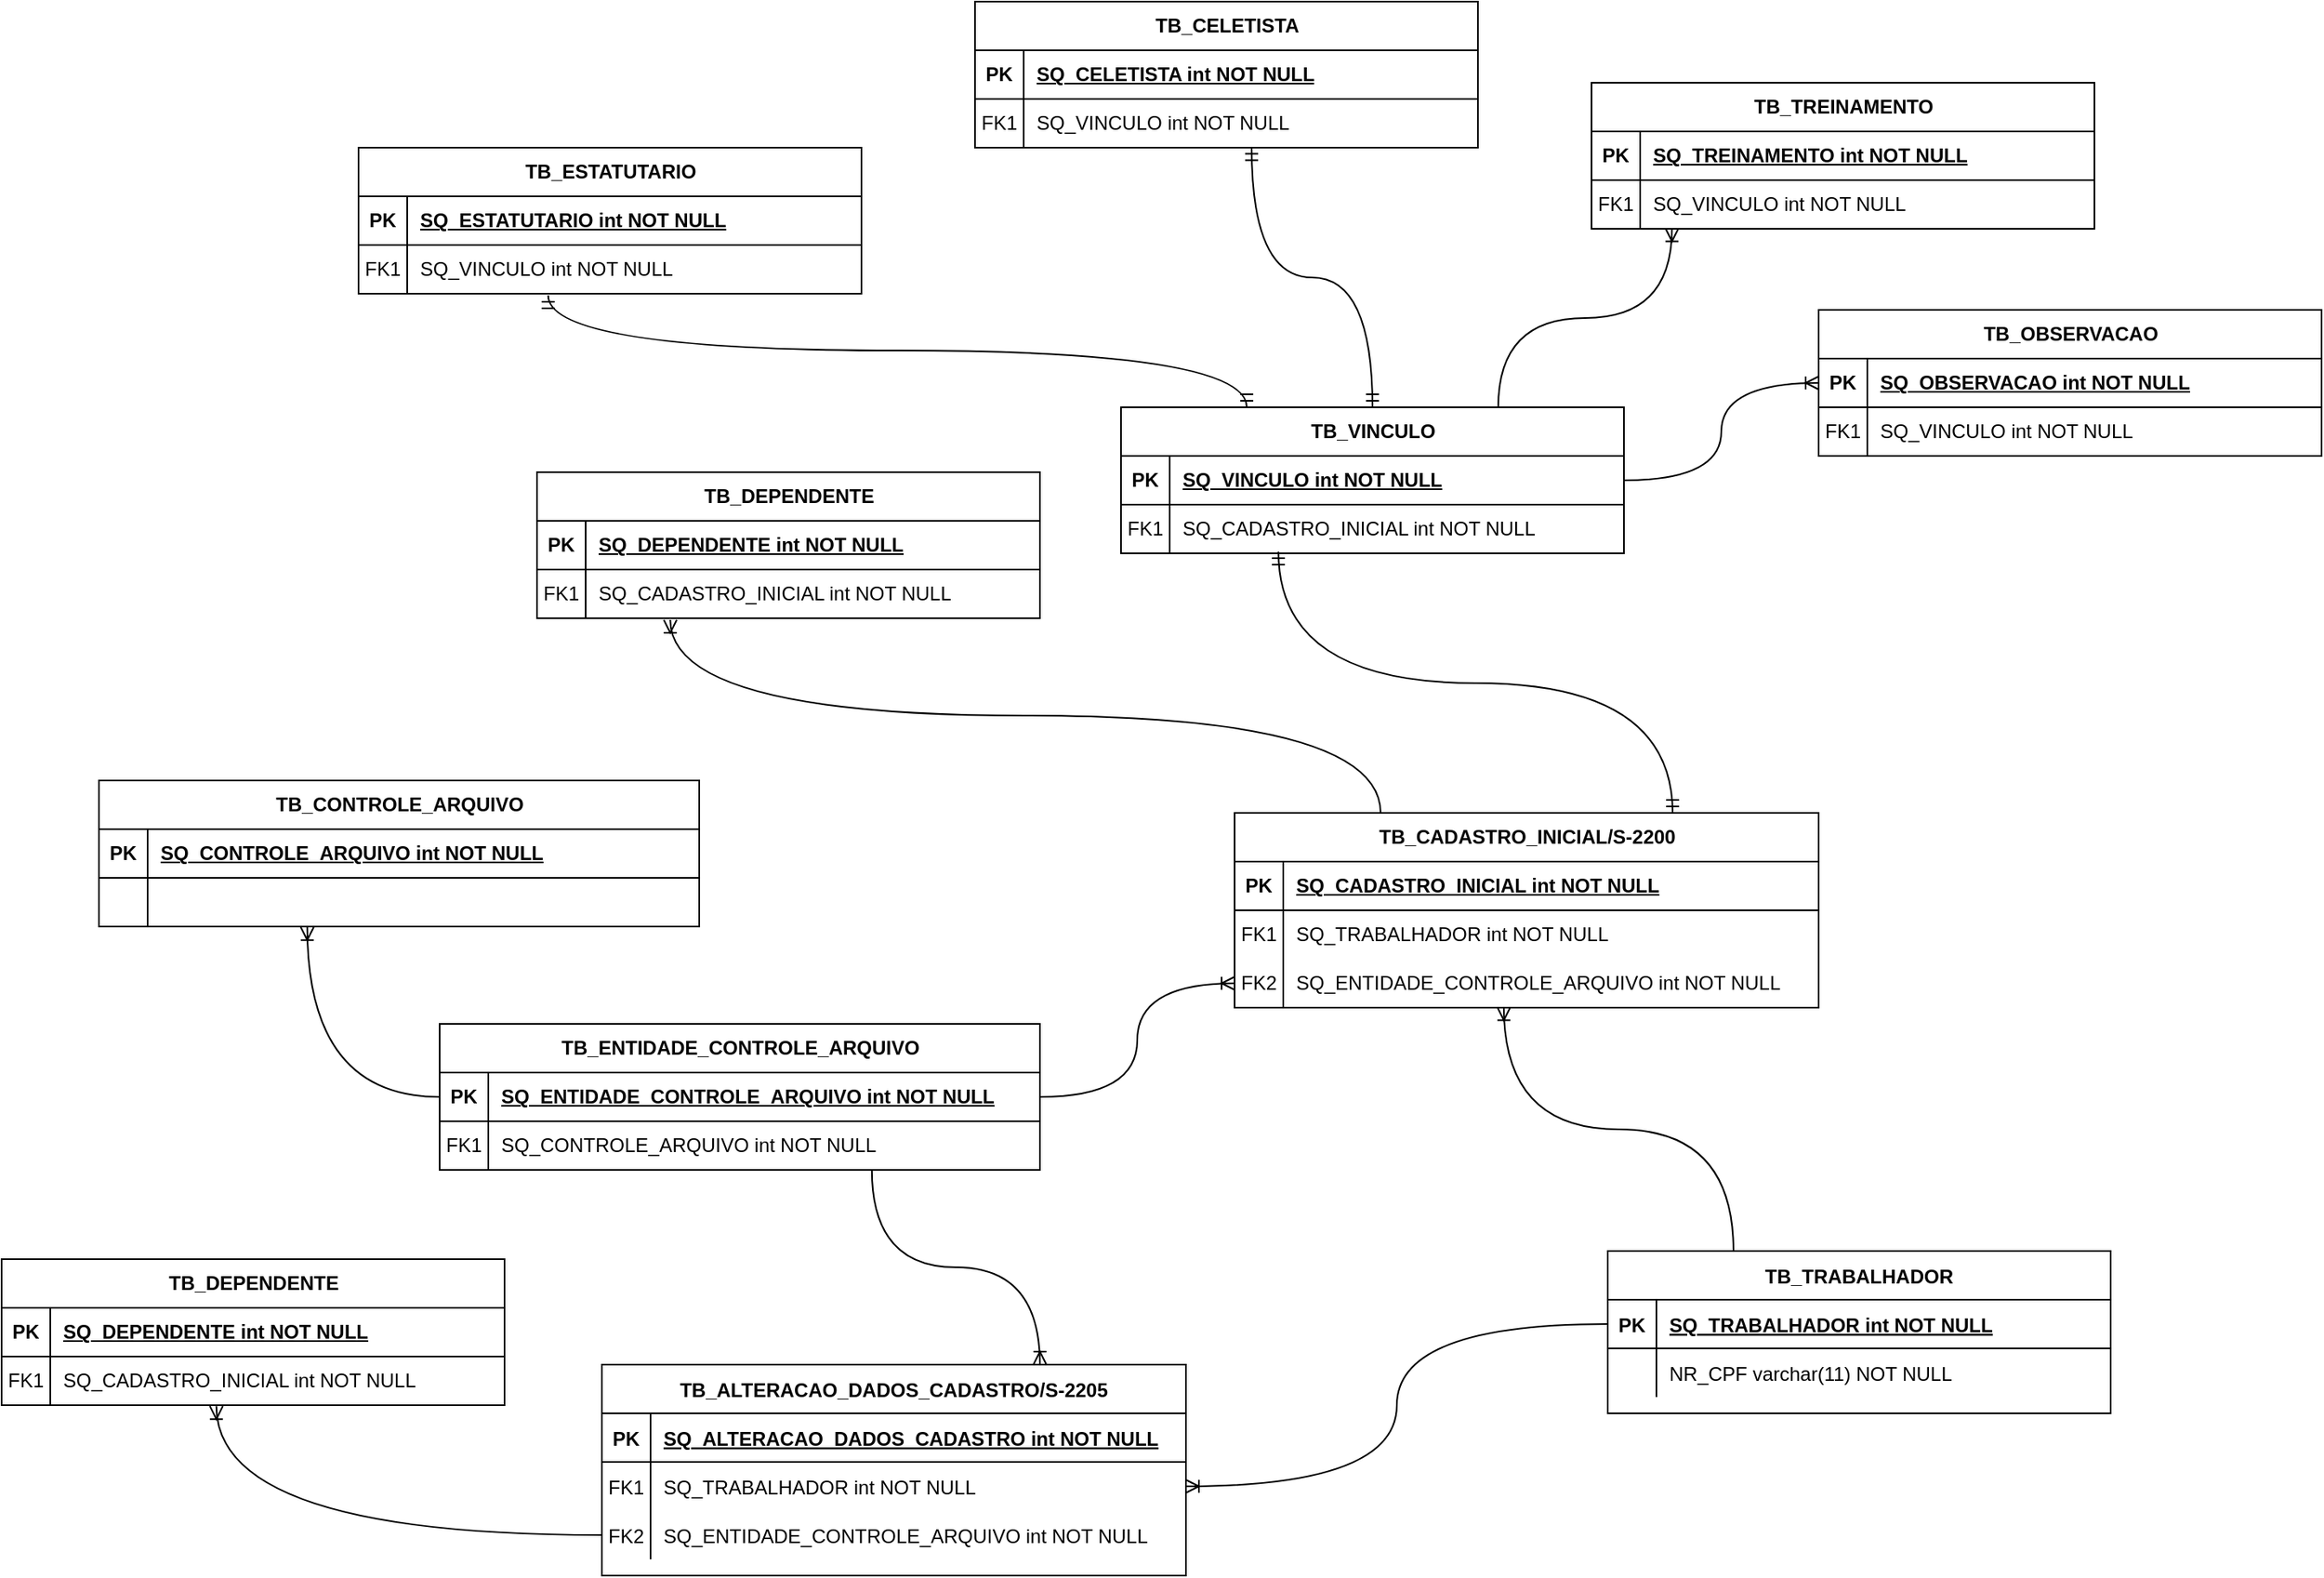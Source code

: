 <mxfile version="21.7.2" type="github">
  <diagram id="R2lEEEUBdFMjLlhIrx00" name="Page-1">
    <mxGraphModel dx="2899" dy="2183" grid="1" gridSize="10" guides="1" tooltips="1" connect="1" arrows="1" fold="1" page="1" pageScale="1" pageWidth="850" pageHeight="1100" math="0" shadow="0" extFonts="Permanent Marker^https://fonts.googleapis.com/css?family=Permanent+Marker">
      <root>
        <mxCell id="0" />
        <mxCell id="1" parent="0" />
        <mxCell id="C-vyLk0tnHw3VtMMgP7b-23" value="TB_TRABALHADOR" style="shape=table;startSize=30;container=1;collapsible=1;childLayout=tableLayout;fixedRows=1;rowLines=0;fontStyle=1;align=center;resizeLast=1;" parent="1" vertex="1">
          <mxGeometry x="380" y="370" width="310" height="100" as="geometry" />
        </mxCell>
        <mxCell id="C-vyLk0tnHw3VtMMgP7b-24" value="" style="shape=partialRectangle;collapsible=0;dropTarget=0;pointerEvents=0;fillColor=none;points=[[0,0.5],[1,0.5]];portConstraint=eastwest;top=0;left=0;right=0;bottom=1;" parent="C-vyLk0tnHw3VtMMgP7b-23" vertex="1">
          <mxGeometry y="30" width="310" height="30" as="geometry" />
        </mxCell>
        <mxCell id="C-vyLk0tnHw3VtMMgP7b-25" value="PK" style="shape=partialRectangle;overflow=hidden;connectable=0;fillColor=none;top=0;left=0;bottom=0;right=0;fontStyle=1;" parent="C-vyLk0tnHw3VtMMgP7b-24" vertex="1">
          <mxGeometry width="30" height="30" as="geometry">
            <mxRectangle width="30" height="30" as="alternateBounds" />
          </mxGeometry>
        </mxCell>
        <mxCell id="C-vyLk0tnHw3VtMMgP7b-26" value="SQ_TRABALHADOR int NOT NULL " style="shape=partialRectangle;overflow=hidden;connectable=0;fillColor=none;top=0;left=0;bottom=0;right=0;align=left;spacingLeft=6;fontStyle=5;" parent="C-vyLk0tnHw3VtMMgP7b-24" vertex="1">
          <mxGeometry x="30" width="280" height="30" as="geometry">
            <mxRectangle width="280" height="30" as="alternateBounds" />
          </mxGeometry>
        </mxCell>
        <mxCell id="C-vyLk0tnHw3VtMMgP7b-27" value="" style="shape=partialRectangle;collapsible=0;dropTarget=0;pointerEvents=0;fillColor=none;points=[[0,0.5],[1,0.5]];portConstraint=eastwest;top=0;left=0;right=0;bottom=0;" parent="C-vyLk0tnHw3VtMMgP7b-23" vertex="1">
          <mxGeometry y="60" width="310" height="30" as="geometry" />
        </mxCell>
        <mxCell id="C-vyLk0tnHw3VtMMgP7b-28" value="" style="shape=partialRectangle;overflow=hidden;connectable=0;fillColor=none;top=0;left=0;bottom=0;right=0;" parent="C-vyLk0tnHw3VtMMgP7b-27" vertex="1">
          <mxGeometry width="30" height="30" as="geometry">
            <mxRectangle width="30" height="30" as="alternateBounds" />
          </mxGeometry>
        </mxCell>
        <mxCell id="C-vyLk0tnHw3VtMMgP7b-29" value="NR_CPF varchar(11) NOT NULL" style="shape=partialRectangle;overflow=hidden;connectable=0;fillColor=none;top=0;left=0;bottom=0;right=0;align=left;spacingLeft=6;" parent="C-vyLk0tnHw3VtMMgP7b-27" vertex="1">
          <mxGeometry x="30" width="280" height="30" as="geometry">
            <mxRectangle width="280" height="30" as="alternateBounds" />
          </mxGeometry>
        </mxCell>
        <mxCell id="xqVZ3ymhzEWxFDTuo10W-4" value="TB_CADASTRO_INICIAL/S-2200" style="shape=table;startSize=30;container=1;collapsible=1;childLayout=tableLayout;fixedRows=1;rowLines=0;fontStyle=1;align=center;resizeLast=1;html=1;" vertex="1" parent="1">
          <mxGeometry x="150" y="100" width="360" height="120" as="geometry" />
        </mxCell>
        <mxCell id="xqVZ3ymhzEWxFDTuo10W-5" value="" style="shape=tableRow;horizontal=0;startSize=0;swimlaneHead=0;swimlaneBody=0;fillColor=none;collapsible=0;dropTarget=0;points=[[0,0.5],[1,0.5]];portConstraint=eastwest;top=0;left=0;right=0;bottom=1;" vertex="1" parent="xqVZ3ymhzEWxFDTuo10W-4">
          <mxGeometry y="30" width="360" height="30" as="geometry" />
        </mxCell>
        <mxCell id="xqVZ3ymhzEWxFDTuo10W-6" value="PK" style="shape=partialRectangle;connectable=0;fillColor=none;top=0;left=0;bottom=0;right=0;fontStyle=1;overflow=hidden;whiteSpace=wrap;html=1;" vertex="1" parent="xqVZ3ymhzEWxFDTuo10W-5">
          <mxGeometry width="30" height="30" as="geometry">
            <mxRectangle width="30" height="30" as="alternateBounds" />
          </mxGeometry>
        </mxCell>
        <mxCell id="xqVZ3ymhzEWxFDTuo10W-7" value="SQ_CADASTRO_INICIAL int NOT NULL" style="shape=partialRectangle;connectable=0;fillColor=none;top=0;left=0;bottom=0;right=0;align=left;spacingLeft=6;fontStyle=5;overflow=hidden;whiteSpace=wrap;html=1;" vertex="1" parent="xqVZ3ymhzEWxFDTuo10W-5">
          <mxGeometry x="30" width="330" height="30" as="geometry">
            <mxRectangle width="330" height="30" as="alternateBounds" />
          </mxGeometry>
        </mxCell>
        <mxCell id="xqVZ3ymhzEWxFDTuo10W-14" value="" style="shape=tableRow;horizontal=0;startSize=0;swimlaneHead=0;swimlaneBody=0;fillColor=none;collapsible=0;dropTarget=0;points=[[0,0.5],[1,0.5]];portConstraint=eastwest;top=0;left=0;right=0;bottom=0;" vertex="1" parent="xqVZ3ymhzEWxFDTuo10W-4">
          <mxGeometry y="60" width="360" height="30" as="geometry" />
        </mxCell>
        <mxCell id="xqVZ3ymhzEWxFDTuo10W-15" value="FK1" style="shape=partialRectangle;connectable=0;fillColor=none;top=0;left=0;bottom=0;right=0;editable=1;overflow=hidden;whiteSpace=wrap;html=1;" vertex="1" parent="xqVZ3ymhzEWxFDTuo10W-14">
          <mxGeometry width="30" height="30" as="geometry">
            <mxRectangle width="30" height="30" as="alternateBounds" />
          </mxGeometry>
        </mxCell>
        <mxCell id="xqVZ3ymhzEWxFDTuo10W-16" value="SQ_TRABALHADOR int NOT NULL" style="shape=partialRectangle;connectable=0;fillColor=none;top=0;left=0;bottom=0;right=0;align=left;spacingLeft=6;overflow=hidden;whiteSpace=wrap;html=1;" vertex="1" parent="xqVZ3ymhzEWxFDTuo10W-14">
          <mxGeometry x="30" width="330" height="30" as="geometry">
            <mxRectangle width="330" height="30" as="alternateBounds" />
          </mxGeometry>
        </mxCell>
        <mxCell id="xqVZ3ymhzEWxFDTuo10W-83" value="" style="shape=tableRow;horizontal=0;startSize=0;swimlaneHead=0;swimlaneBody=0;fillColor=none;collapsible=0;dropTarget=0;points=[[0,0.5],[1,0.5]];portConstraint=eastwest;top=0;left=0;right=0;bottom=0;" vertex="1" parent="xqVZ3ymhzEWxFDTuo10W-4">
          <mxGeometry y="90" width="360" height="30" as="geometry" />
        </mxCell>
        <mxCell id="xqVZ3ymhzEWxFDTuo10W-84" value="FK2" style="shape=partialRectangle;connectable=0;fillColor=none;top=0;left=0;bottom=0;right=0;editable=1;overflow=hidden;whiteSpace=wrap;html=1;" vertex="1" parent="xqVZ3ymhzEWxFDTuo10W-83">
          <mxGeometry width="30" height="30" as="geometry">
            <mxRectangle width="30" height="30" as="alternateBounds" />
          </mxGeometry>
        </mxCell>
        <mxCell id="xqVZ3ymhzEWxFDTuo10W-85" value="SQ_ENTIDADE_CONTROLE_ARQUIVO int NOT NULL" style="shape=partialRectangle;connectable=0;fillColor=none;top=0;left=0;bottom=0;right=0;align=left;spacingLeft=6;overflow=hidden;whiteSpace=wrap;html=1;" vertex="1" parent="xqVZ3ymhzEWxFDTuo10W-83">
          <mxGeometry x="30" width="330" height="30" as="geometry">
            <mxRectangle width="330" height="30" as="alternateBounds" />
          </mxGeometry>
        </mxCell>
        <mxCell id="xqVZ3ymhzEWxFDTuo10W-17" value="" style="edgeStyle=orthogonalEdgeStyle;fontSize=12;html=1;endArrow=ERoneToMany;rounded=0;curved=1;exitX=0.25;exitY=0;exitDx=0;exitDy=0;entryX=0.461;entryY=0.992;entryDx=0;entryDy=0;entryPerimeter=0;" edge="1" parent="1" source="C-vyLk0tnHw3VtMMgP7b-23" target="xqVZ3ymhzEWxFDTuo10W-83">
          <mxGeometry width="100" height="100" relative="1" as="geometry">
            <mxPoint x="370" y="440" as="sourcePoint" />
            <mxPoint x="321" y="230" as="targetPoint" />
          </mxGeometry>
        </mxCell>
        <mxCell id="xqVZ3ymhzEWxFDTuo10W-18" value="TB_DEPENDENTE" style="shape=table;startSize=30;container=1;collapsible=1;childLayout=tableLayout;fixedRows=1;rowLines=0;fontStyle=1;align=center;resizeLast=1;html=1;" vertex="1" parent="1">
          <mxGeometry x="-280" y="-110" width="310" height="90" as="geometry" />
        </mxCell>
        <mxCell id="xqVZ3ymhzEWxFDTuo10W-19" value="" style="shape=tableRow;horizontal=0;startSize=0;swimlaneHead=0;swimlaneBody=0;fillColor=none;collapsible=0;dropTarget=0;points=[[0,0.5],[1,0.5]];portConstraint=eastwest;top=0;left=0;right=0;bottom=1;" vertex="1" parent="xqVZ3ymhzEWxFDTuo10W-18">
          <mxGeometry y="30" width="310" height="30" as="geometry" />
        </mxCell>
        <mxCell id="xqVZ3ymhzEWxFDTuo10W-20" value="PK" style="shape=partialRectangle;connectable=0;fillColor=none;top=0;left=0;bottom=0;right=0;fontStyle=1;overflow=hidden;whiteSpace=wrap;html=1;" vertex="1" parent="xqVZ3ymhzEWxFDTuo10W-19">
          <mxGeometry width="30" height="30" as="geometry">
            <mxRectangle width="30" height="30" as="alternateBounds" />
          </mxGeometry>
        </mxCell>
        <mxCell id="xqVZ3ymhzEWxFDTuo10W-21" value="SQ_DEPENDENTE int NOT NULL" style="shape=partialRectangle;connectable=0;fillColor=none;top=0;left=0;bottom=0;right=0;align=left;spacingLeft=6;fontStyle=5;overflow=hidden;whiteSpace=wrap;html=1;" vertex="1" parent="xqVZ3ymhzEWxFDTuo10W-19">
          <mxGeometry x="30" width="280" height="30" as="geometry">
            <mxRectangle width="280" height="30" as="alternateBounds" />
          </mxGeometry>
        </mxCell>
        <mxCell id="xqVZ3ymhzEWxFDTuo10W-22" value="" style="shape=tableRow;horizontal=0;startSize=0;swimlaneHead=0;swimlaneBody=0;fillColor=none;collapsible=0;dropTarget=0;points=[[0,0.5],[1,0.5]];portConstraint=eastwest;top=0;left=0;right=0;bottom=0;" vertex="1" parent="xqVZ3ymhzEWxFDTuo10W-18">
          <mxGeometry y="60" width="310" height="30" as="geometry" />
        </mxCell>
        <mxCell id="xqVZ3ymhzEWxFDTuo10W-23" value="FK1" style="shape=partialRectangle;connectable=0;fillColor=none;top=0;left=0;bottom=0;right=0;editable=1;overflow=hidden;whiteSpace=wrap;html=1;" vertex="1" parent="xqVZ3ymhzEWxFDTuo10W-22">
          <mxGeometry width="30" height="30" as="geometry">
            <mxRectangle width="30" height="30" as="alternateBounds" />
          </mxGeometry>
        </mxCell>
        <mxCell id="xqVZ3ymhzEWxFDTuo10W-24" value="SQ_CADASTRO_INICIAL int NOT NULL" style="shape=partialRectangle;connectable=0;fillColor=none;top=0;left=0;bottom=0;right=0;align=left;spacingLeft=6;overflow=hidden;whiteSpace=wrap;html=1;" vertex="1" parent="xqVZ3ymhzEWxFDTuo10W-22">
          <mxGeometry x="30" width="280" height="30" as="geometry">
            <mxRectangle width="280" height="30" as="alternateBounds" />
          </mxGeometry>
        </mxCell>
        <mxCell id="xqVZ3ymhzEWxFDTuo10W-25" value="" style="edgeStyle=orthogonalEdgeStyle;fontSize=12;html=1;endArrow=ERoneToMany;rounded=0;curved=1;entryX=0.265;entryY=1.033;entryDx=0;entryDy=0;entryPerimeter=0;exitX=0.25;exitY=0;exitDx=0;exitDy=0;" edge="1" parent="1" source="xqVZ3ymhzEWxFDTuo10W-4" target="xqVZ3ymhzEWxFDTuo10W-22">
          <mxGeometry width="100" height="100" relative="1" as="geometry">
            <mxPoint x="370" y="100" as="sourcePoint" />
            <mxPoint x="470" as="targetPoint" />
          </mxGeometry>
        </mxCell>
        <mxCell id="xqVZ3ymhzEWxFDTuo10W-26" value="TB_VINCULO" style="shape=table;startSize=30;container=1;collapsible=1;childLayout=tableLayout;fixedRows=1;rowLines=0;fontStyle=1;align=center;resizeLast=1;html=1;" vertex="1" parent="1">
          <mxGeometry x="80" y="-150" width="310" height="90" as="geometry" />
        </mxCell>
        <mxCell id="xqVZ3ymhzEWxFDTuo10W-27" value="" style="shape=tableRow;horizontal=0;startSize=0;swimlaneHead=0;swimlaneBody=0;fillColor=none;collapsible=0;dropTarget=0;points=[[0,0.5],[1,0.5]];portConstraint=eastwest;top=0;left=0;right=0;bottom=1;" vertex="1" parent="xqVZ3ymhzEWxFDTuo10W-26">
          <mxGeometry y="30" width="310" height="30" as="geometry" />
        </mxCell>
        <mxCell id="xqVZ3ymhzEWxFDTuo10W-28" value="PK" style="shape=partialRectangle;connectable=0;fillColor=none;top=0;left=0;bottom=0;right=0;fontStyle=1;overflow=hidden;whiteSpace=wrap;html=1;" vertex="1" parent="xqVZ3ymhzEWxFDTuo10W-27">
          <mxGeometry width="30" height="30" as="geometry">
            <mxRectangle width="30" height="30" as="alternateBounds" />
          </mxGeometry>
        </mxCell>
        <mxCell id="xqVZ3ymhzEWxFDTuo10W-29" value="SQ_VINCULO int NOT NULL" style="shape=partialRectangle;connectable=0;fillColor=none;top=0;left=0;bottom=0;right=0;align=left;spacingLeft=6;fontStyle=5;overflow=hidden;whiteSpace=wrap;html=1;" vertex="1" parent="xqVZ3ymhzEWxFDTuo10W-27">
          <mxGeometry x="30" width="280" height="30" as="geometry">
            <mxRectangle width="280" height="30" as="alternateBounds" />
          </mxGeometry>
        </mxCell>
        <mxCell id="xqVZ3ymhzEWxFDTuo10W-30" value="" style="shape=tableRow;horizontal=0;startSize=0;swimlaneHead=0;swimlaneBody=0;fillColor=none;collapsible=0;dropTarget=0;points=[[0,0.5],[1,0.5]];portConstraint=eastwest;top=0;left=0;right=0;bottom=0;" vertex="1" parent="xqVZ3ymhzEWxFDTuo10W-26">
          <mxGeometry y="60" width="310" height="30" as="geometry" />
        </mxCell>
        <mxCell id="xqVZ3ymhzEWxFDTuo10W-31" value="FK1" style="shape=partialRectangle;connectable=0;fillColor=none;top=0;left=0;bottom=0;right=0;editable=1;overflow=hidden;whiteSpace=wrap;html=1;" vertex="1" parent="xqVZ3ymhzEWxFDTuo10W-30">
          <mxGeometry width="30" height="30" as="geometry">
            <mxRectangle width="30" height="30" as="alternateBounds" />
          </mxGeometry>
        </mxCell>
        <mxCell id="xqVZ3ymhzEWxFDTuo10W-32" value="SQ_CADASTRO_INICIAL int NOT NULL" style="shape=partialRectangle;connectable=0;fillColor=none;top=0;left=0;bottom=0;right=0;align=left;spacingLeft=6;overflow=hidden;whiteSpace=wrap;html=1;" vertex="1" parent="xqVZ3ymhzEWxFDTuo10W-30">
          <mxGeometry x="30" width="280" height="30" as="geometry">
            <mxRectangle width="280" height="30" as="alternateBounds" />
          </mxGeometry>
        </mxCell>
        <mxCell id="xqVZ3ymhzEWxFDTuo10W-33" value="" style="edgeStyle=orthogonalEdgeStyle;fontSize=12;html=1;endArrow=ERmandOne;startArrow=ERmandOne;rounded=0;curved=1;entryX=0.313;entryY=0.967;entryDx=0;entryDy=0;entryPerimeter=0;exitX=0.75;exitY=0;exitDx=0;exitDy=0;" edge="1" parent="1" source="xqVZ3ymhzEWxFDTuo10W-4" target="xqVZ3ymhzEWxFDTuo10W-30">
          <mxGeometry width="100" height="100" relative="1" as="geometry">
            <mxPoint x="400" y="170" as="sourcePoint" />
            <mxPoint x="550" y="110" as="targetPoint" />
          </mxGeometry>
        </mxCell>
        <mxCell id="xqVZ3ymhzEWxFDTuo10W-34" value="TB_ESTATUTARIO" style="shape=table;startSize=30;container=1;collapsible=1;childLayout=tableLayout;fixedRows=1;rowLines=0;fontStyle=1;align=center;resizeLast=1;html=1;" vertex="1" parent="1">
          <mxGeometry x="-390" y="-310" width="310" height="90" as="geometry" />
        </mxCell>
        <mxCell id="xqVZ3ymhzEWxFDTuo10W-35" value="" style="shape=tableRow;horizontal=0;startSize=0;swimlaneHead=0;swimlaneBody=0;fillColor=none;collapsible=0;dropTarget=0;points=[[0,0.5],[1,0.5]];portConstraint=eastwest;top=0;left=0;right=0;bottom=1;" vertex="1" parent="xqVZ3ymhzEWxFDTuo10W-34">
          <mxGeometry y="30" width="310" height="30" as="geometry" />
        </mxCell>
        <mxCell id="xqVZ3ymhzEWxFDTuo10W-36" value="PK" style="shape=partialRectangle;connectable=0;fillColor=none;top=0;left=0;bottom=0;right=0;fontStyle=1;overflow=hidden;whiteSpace=wrap;html=1;" vertex="1" parent="xqVZ3ymhzEWxFDTuo10W-35">
          <mxGeometry width="30" height="30" as="geometry">
            <mxRectangle width="30" height="30" as="alternateBounds" />
          </mxGeometry>
        </mxCell>
        <mxCell id="xqVZ3ymhzEWxFDTuo10W-37" value="SQ_ESTATUTARIO int NOT NULL" style="shape=partialRectangle;connectable=0;fillColor=none;top=0;left=0;bottom=0;right=0;align=left;spacingLeft=6;fontStyle=5;overflow=hidden;whiteSpace=wrap;html=1;" vertex="1" parent="xqVZ3ymhzEWxFDTuo10W-35">
          <mxGeometry x="30" width="280" height="30" as="geometry">
            <mxRectangle width="280" height="30" as="alternateBounds" />
          </mxGeometry>
        </mxCell>
        <mxCell id="xqVZ3ymhzEWxFDTuo10W-38" value="" style="shape=tableRow;horizontal=0;startSize=0;swimlaneHead=0;swimlaneBody=0;fillColor=none;collapsible=0;dropTarget=0;points=[[0,0.5],[1,0.5]];portConstraint=eastwest;top=0;left=0;right=0;bottom=0;" vertex="1" parent="xqVZ3ymhzEWxFDTuo10W-34">
          <mxGeometry y="60" width="310" height="30" as="geometry" />
        </mxCell>
        <mxCell id="xqVZ3ymhzEWxFDTuo10W-39" value="FK1" style="shape=partialRectangle;connectable=0;fillColor=none;top=0;left=0;bottom=0;right=0;editable=1;overflow=hidden;whiteSpace=wrap;html=1;" vertex="1" parent="xqVZ3ymhzEWxFDTuo10W-38">
          <mxGeometry width="30" height="30" as="geometry">
            <mxRectangle width="30" height="30" as="alternateBounds" />
          </mxGeometry>
        </mxCell>
        <mxCell id="xqVZ3ymhzEWxFDTuo10W-40" value="SQ_VINCULO int NOT NULL" style="shape=partialRectangle;connectable=0;fillColor=none;top=0;left=0;bottom=0;right=0;align=left;spacingLeft=6;overflow=hidden;whiteSpace=wrap;html=1;" vertex="1" parent="xqVZ3ymhzEWxFDTuo10W-38">
          <mxGeometry x="30" width="280" height="30" as="geometry">
            <mxRectangle width="280" height="30" as="alternateBounds" />
          </mxGeometry>
        </mxCell>
        <mxCell id="xqVZ3ymhzEWxFDTuo10W-41" value="" style="edgeStyle=orthogonalEdgeStyle;fontSize=12;html=1;endArrow=ERmandOne;startArrow=ERmandOne;rounded=0;curved=1;exitX=0.25;exitY=0;exitDx=0;exitDy=0;entryX=0.377;entryY=1.033;entryDx=0;entryDy=0;entryPerimeter=0;" edge="1" parent="1" source="xqVZ3ymhzEWxFDTuo10W-26" target="xqVZ3ymhzEWxFDTuo10W-38">
          <mxGeometry width="100" height="100" relative="1" as="geometry">
            <mxPoint x="190" y="-180" as="sourcePoint" />
            <mxPoint x="-110" y="-270" as="targetPoint" />
          </mxGeometry>
        </mxCell>
        <mxCell id="xqVZ3ymhzEWxFDTuo10W-42" value="TB_CELETISTA" style="shape=table;startSize=30;container=1;collapsible=1;childLayout=tableLayout;fixedRows=1;rowLines=0;fontStyle=1;align=center;resizeLast=1;html=1;" vertex="1" parent="1">
          <mxGeometry x="-10" y="-400" width="310" height="90" as="geometry" />
        </mxCell>
        <mxCell id="xqVZ3ymhzEWxFDTuo10W-43" value="" style="shape=tableRow;horizontal=0;startSize=0;swimlaneHead=0;swimlaneBody=0;fillColor=none;collapsible=0;dropTarget=0;points=[[0,0.5],[1,0.5]];portConstraint=eastwest;top=0;left=0;right=0;bottom=1;" vertex="1" parent="xqVZ3ymhzEWxFDTuo10W-42">
          <mxGeometry y="30" width="310" height="30" as="geometry" />
        </mxCell>
        <mxCell id="xqVZ3ymhzEWxFDTuo10W-44" value="PK" style="shape=partialRectangle;connectable=0;fillColor=none;top=0;left=0;bottom=0;right=0;fontStyle=1;overflow=hidden;whiteSpace=wrap;html=1;" vertex="1" parent="xqVZ3ymhzEWxFDTuo10W-43">
          <mxGeometry width="30" height="30" as="geometry">
            <mxRectangle width="30" height="30" as="alternateBounds" />
          </mxGeometry>
        </mxCell>
        <mxCell id="xqVZ3ymhzEWxFDTuo10W-45" value="SQ_CELETISTA int NOT NULL" style="shape=partialRectangle;connectable=0;fillColor=none;top=0;left=0;bottom=0;right=0;align=left;spacingLeft=6;fontStyle=5;overflow=hidden;whiteSpace=wrap;html=1;" vertex="1" parent="xqVZ3ymhzEWxFDTuo10W-43">
          <mxGeometry x="30" width="280" height="30" as="geometry">
            <mxRectangle width="280" height="30" as="alternateBounds" />
          </mxGeometry>
        </mxCell>
        <mxCell id="xqVZ3ymhzEWxFDTuo10W-46" value="" style="shape=tableRow;horizontal=0;startSize=0;swimlaneHead=0;swimlaneBody=0;fillColor=none;collapsible=0;dropTarget=0;points=[[0,0.5],[1,0.5]];portConstraint=eastwest;top=0;left=0;right=0;bottom=0;" vertex="1" parent="xqVZ3ymhzEWxFDTuo10W-42">
          <mxGeometry y="60" width="310" height="30" as="geometry" />
        </mxCell>
        <mxCell id="xqVZ3ymhzEWxFDTuo10W-47" value="FK1" style="shape=partialRectangle;connectable=0;fillColor=none;top=0;left=0;bottom=0;right=0;editable=1;overflow=hidden;whiteSpace=wrap;html=1;" vertex="1" parent="xqVZ3ymhzEWxFDTuo10W-46">
          <mxGeometry width="30" height="30" as="geometry">
            <mxRectangle width="30" height="30" as="alternateBounds" />
          </mxGeometry>
        </mxCell>
        <mxCell id="xqVZ3ymhzEWxFDTuo10W-48" value="SQ_VINCULO int NOT NULL" style="shape=partialRectangle;connectable=0;fillColor=none;top=0;left=0;bottom=0;right=0;align=left;spacingLeft=6;overflow=hidden;whiteSpace=wrap;html=1;" vertex="1" parent="xqVZ3ymhzEWxFDTuo10W-46">
          <mxGeometry x="30" width="280" height="30" as="geometry">
            <mxRectangle width="280" height="30" as="alternateBounds" />
          </mxGeometry>
        </mxCell>
        <mxCell id="xqVZ3ymhzEWxFDTuo10W-49" value="" style="edgeStyle=orthogonalEdgeStyle;fontSize=12;html=1;endArrow=ERmandOne;startArrow=ERmandOne;rounded=0;curved=1;entryX=0.55;entryY=0.992;entryDx=0;entryDy=0;entryPerimeter=0;exitX=0.5;exitY=0;exitDx=0;exitDy=0;" edge="1" parent="1" source="xqVZ3ymhzEWxFDTuo10W-26" target="xqVZ3ymhzEWxFDTuo10W-46">
          <mxGeometry width="100" height="100" relative="1" as="geometry">
            <mxPoint x="220" y="-170" as="sourcePoint" />
            <mxPoint x="380" y="-270" as="targetPoint" />
          </mxGeometry>
        </mxCell>
        <mxCell id="xqVZ3ymhzEWxFDTuo10W-51" value="TB_TREINAMENTO" style="shape=table;startSize=30;container=1;collapsible=1;childLayout=tableLayout;fixedRows=1;rowLines=0;fontStyle=1;align=center;resizeLast=1;html=1;" vertex="1" parent="1">
          <mxGeometry x="370" y="-350" width="310" height="90" as="geometry" />
        </mxCell>
        <mxCell id="xqVZ3ymhzEWxFDTuo10W-52" value="" style="shape=tableRow;horizontal=0;startSize=0;swimlaneHead=0;swimlaneBody=0;fillColor=none;collapsible=0;dropTarget=0;points=[[0,0.5],[1,0.5]];portConstraint=eastwest;top=0;left=0;right=0;bottom=1;" vertex="1" parent="xqVZ3ymhzEWxFDTuo10W-51">
          <mxGeometry y="30" width="310" height="30" as="geometry" />
        </mxCell>
        <mxCell id="xqVZ3ymhzEWxFDTuo10W-53" value="PK" style="shape=partialRectangle;connectable=0;fillColor=none;top=0;left=0;bottom=0;right=0;fontStyle=1;overflow=hidden;whiteSpace=wrap;html=1;" vertex="1" parent="xqVZ3ymhzEWxFDTuo10W-52">
          <mxGeometry width="30" height="30" as="geometry">
            <mxRectangle width="30" height="30" as="alternateBounds" />
          </mxGeometry>
        </mxCell>
        <mxCell id="xqVZ3ymhzEWxFDTuo10W-54" value="SQ_TREINAMENTO int NOT NULL" style="shape=partialRectangle;connectable=0;fillColor=none;top=0;left=0;bottom=0;right=0;align=left;spacingLeft=6;fontStyle=5;overflow=hidden;whiteSpace=wrap;html=1;" vertex="1" parent="xqVZ3ymhzEWxFDTuo10W-52">
          <mxGeometry x="30" width="280" height="30" as="geometry">
            <mxRectangle width="280" height="30" as="alternateBounds" />
          </mxGeometry>
        </mxCell>
        <mxCell id="xqVZ3ymhzEWxFDTuo10W-55" value="" style="shape=tableRow;horizontal=0;startSize=0;swimlaneHead=0;swimlaneBody=0;fillColor=none;collapsible=0;dropTarget=0;points=[[0,0.5],[1,0.5]];portConstraint=eastwest;top=0;left=0;right=0;bottom=0;" vertex="1" parent="xqVZ3ymhzEWxFDTuo10W-51">
          <mxGeometry y="60" width="310" height="30" as="geometry" />
        </mxCell>
        <mxCell id="xqVZ3ymhzEWxFDTuo10W-56" value="FK1" style="shape=partialRectangle;connectable=0;fillColor=none;top=0;left=0;bottom=0;right=0;editable=1;overflow=hidden;whiteSpace=wrap;html=1;" vertex="1" parent="xqVZ3ymhzEWxFDTuo10W-55">
          <mxGeometry width="30" height="30" as="geometry">
            <mxRectangle width="30" height="30" as="alternateBounds" />
          </mxGeometry>
        </mxCell>
        <mxCell id="xqVZ3ymhzEWxFDTuo10W-57" value="SQ_VINCULO int NOT NULL" style="shape=partialRectangle;connectable=0;fillColor=none;top=0;left=0;bottom=0;right=0;align=left;spacingLeft=6;overflow=hidden;whiteSpace=wrap;html=1;" vertex="1" parent="xqVZ3ymhzEWxFDTuo10W-55">
          <mxGeometry x="30" width="280" height="30" as="geometry">
            <mxRectangle width="280" height="30" as="alternateBounds" />
          </mxGeometry>
        </mxCell>
        <mxCell id="xqVZ3ymhzEWxFDTuo10W-58" value="" style="edgeStyle=orthogonalEdgeStyle;fontSize=12;html=1;endArrow=ERoneToMany;rounded=0;curved=1;exitX=0.75;exitY=0;exitDx=0;exitDy=0;entryX=0.16;entryY=0.992;entryDx=0;entryDy=0;entryPerimeter=0;" edge="1" parent="1" source="xqVZ3ymhzEWxFDTuo10W-26" target="xqVZ3ymhzEWxFDTuo10W-55">
          <mxGeometry width="100" height="100" relative="1" as="geometry">
            <mxPoint x="280" y="-170" as="sourcePoint" />
            <mxPoint x="420" y="-250" as="targetPoint" />
          </mxGeometry>
        </mxCell>
        <mxCell id="xqVZ3ymhzEWxFDTuo10W-59" value="TB_OBSERVACAO" style="shape=table;startSize=30;container=1;collapsible=1;childLayout=tableLayout;fixedRows=1;rowLines=0;fontStyle=1;align=center;resizeLast=1;html=1;" vertex="1" parent="1">
          <mxGeometry x="510" y="-210" width="310" height="90" as="geometry" />
        </mxCell>
        <mxCell id="xqVZ3ymhzEWxFDTuo10W-60" value="" style="shape=tableRow;horizontal=0;startSize=0;swimlaneHead=0;swimlaneBody=0;fillColor=none;collapsible=0;dropTarget=0;points=[[0,0.5],[1,0.5]];portConstraint=eastwest;top=0;left=0;right=0;bottom=1;" vertex="1" parent="xqVZ3ymhzEWxFDTuo10W-59">
          <mxGeometry y="30" width="310" height="30" as="geometry" />
        </mxCell>
        <mxCell id="xqVZ3ymhzEWxFDTuo10W-61" value="PK" style="shape=partialRectangle;connectable=0;fillColor=none;top=0;left=0;bottom=0;right=0;fontStyle=1;overflow=hidden;whiteSpace=wrap;html=1;" vertex="1" parent="xqVZ3ymhzEWxFDTuo10W-60">
          <mxGeometry width="30" height="30" as="geometry">
            <mxRectangle width="30" height="30" as="alternateBounds" />
          </mxGeometry>
        </mxCell>
        <mxCell id="xqVZ3ymhzEWxFDTuo10W-62" value="SQ_OBSERVACAO int NOT NULL" style="shape=partialRectangle;connectable=0;fillColor=none;top=0;left=0;bottom=0;right=0;align=left;spacingLeft=6;fontStyle=5;overflow=hidden;whiteSpace=wrap;html=1;" vertex="1" parent="xqVZ3ymhzEWxFDTuo10W-60">
          <mxGeometry x="30" width="280" height="30" as="geometry">
            <mxRectangle width="280" height="30" as="alternateBounds" />
          </mxGeometry>
        </mxCell>
        <mxCell id="xqVZ3ymhzEWxFDTuo10W-63" value="" style="shape=tableRow;horizontal=0;startSize=0;swimlaneHead=0;swimlaneBody=0;fillColor=none;collapsible=0;dropTarget=0;points=[[0,0.5],[1,0.5]];portConstraint=eastwest;top=0;left=0;right=0;bottom=0;" vertex="1" parent="xqVZ3ymhzEWxFDTuo10W-59">
          <mxGeometry y="60" width="310" height="30" as="geometry" />
        </mxCell>
        <mxCell id="xqVZ3ymhzEWxFDTuo10W-64" value="FK1" style="shape=partialRectangle;connectable=0;fillColor=none;top=0;left=0;bottom=0;right=0;editable=1;overflow=hidden;whiteSpace=wrap;html=1;" vertex="1" parent="xqVZ3ymhzEWxFDTuo10W-63">
          <mxGeometry width="30" height="30" as="geometry">
            <mxRectangle width="30" height="30" as="alternateBounds" />
          </mxGeometry>
        </mxCell>
        <mxCell id="xqVZ3ymhzEWxFDTuo10W-65" value="SQ_VINCULO int NOT NULL" style="shape=partialRectangle;connectable=0;fillColor=none;top=0;left=0;bottom=0;right=0;align=left;spacingLeft=6;overflow=hidden;whiteSpace=wrap;html=1;" vertex="1" parent="xqVZ3ymhzEWxFDTuo10W-63">
          <mxGeometry x="30" width="280" height="30" as="geometry">
            <mxRectangle width="280" height="30" as="alternateBounds" />
          </mxGeometry>
        </mxCell>
        <mxCell id="xqVZ3ymhzEWxFDTuo10W-66" value="" style="edgeStyle=orthogonalEdgeStyle;fontSize=12;html=1;endArrow=ERoneToMany;rounded=0;curved=1;exitX=1;exitY=0.5;exitDx=0;exitDy=0;entryX=0;entryY=0.5;entryDx=0;entryDy=0;" edge="1" parent="1" source="xqVZ3ymhzEWxFDTuo10W-27" target="xqVZ3ymhzEWxFDTuo10W-60">
          <mxGeometry width="100" height="100" relative="1" as="geometry">
            <mxPoint x="430" as="sourcePoint" />
            <mxPoint x="537" y="-110" as="targetPoint" />
          </mxGeometry>
        </mxCell>
        <mxCell id="xqVZ3ymhzEWxFDTuo10W-67" value="TB_CONTROLE_ARQUIVO" style="shape=table;startSize=30;container=1;collapsible=1;childLayout=tableLayout;fixedRows=1;rowLines=0;fontStyle=1;align=center;resizeLast=1;html=1;" vertex="1" parent="1">
          <mxGeometry x="-550" y="80" width="370" height="90" as="geometry" />
        </mxCell>
        <mxCell id="xqVZ3ymhzEWxFDTuo10W-68" value="" style="shape=tableRow;horizontal=0;startSize=0;swimlaneHead=0;swimlaneBody=0;fillColor=none;collapsible=0;dropTarget=0;points=[[0,0.5],[1,0.5]];portConstraint=eastwest;top=0;left=0;right=0;bottom=1;" vertex="1" parent="xqVZ3ymhzEWxFDTuo10W-67">
          <mxGeometry y="30" width="370" height="30" as="geometry" />
        </mxCell>
        <mxCell id="xqVZ3ymhzEWxFDTuo10W-69" value="PK" style="shape=partialRectangle;connectable=0;fillColor=none;top=0;left=0;bottom=0;right=0;fontStyle=1;overflow=hidden;whiteSpace=wrap;html=1;" vertex="1" parent="xqVZ3ymhzEWxFDTuo10W-68">
          <mxGeometry width="30" height="30" as="geometry">
            <mxRectangle width="30" height="30" as="alternateBounds" />
          </mxGeometry>
        </mxCell>
        <mxCell id="xqVZ3ymhzEWxFDTuo10W-70" value="SQ_CONTROLE_ARQUIVO int NOT NULL" style="shape=partialRectangle;connectable=0;fillColor=none;top=0;left=0;bottom=0;right=0;align=left;spacingLeft=6;fontStyle=5;overflow=hidden;whiteSpace=wrap;html=1;" vertex="1" parent="xqVZ3ymhzEWxFDTuo10W-68">
          <mxGeometry x="30" width="340" height="30" as="geometry">
            <mxRectangle width="340" height="30" as="alternateBounds" />
          </mxGeometry>
        </mxCell>
        <mxCell id="xqVZ3ymhzEWxFDTuo10W-71" value="" style="shape=tableRow;horizontal=0;startSize=0;swimlaneHead=0;swimlaneBody=0;fillColor=none;collapsible=0;dropTarget=0;points=[[0,0.5],[1,0.5]];portConstraint=eastwest;top=0;left=0;right=0;bottom=0;" vertex="1" parent="xqVZ3ymhzEWxFDTuo10W-67">
          <mxGeometry y="60" width="370" height="30" as="geometry" />
        </mxCell>
        <mxCell id="xqVZ3ymhzEWxFDTuo10W-72" value="" style="shape=partialRectangle;connectable=0;fillColor=none;top=0;left=0;bottom=0;right=0;editable=1;overflow=hidden;whiteSpace=wrap;html=1;" vertex="1" parent="xqVZ3ymhzEWxFDTuo10W-71">
          <mxGeometry width="30" height="30" as="geometry">
            <mxRectangle width="30" height="30" as="alternateBounds" />
          </mxGeometry>
        </mxCell>
        <mxCell id="xqVZ3ymhzEWxFDTuo10W-73" value="" style="shape=partialRectangle;connectable=0;fillColor=none;top=0;left=0;bottom=0;right=0;align=left;spacingLeft=6;overflow=hidden;whiteSpace=wrap;html=1;" vertex="1" parent="xqVZ3ymhzEWxFDTuo10W-71">
          <mxGeometry x="30" width="340" height="30" as="geometry">
            <mxRectangle width="340" height="30" as="alternateBounds" />
          </mxGeometry>
        </mxCell>
        <mxCell id="xqVZ3ymhzEWxFDTuo10W-74" value="TB_ENTIDADE_CONTROLE_ARQUIVO" style="shape=table;startSize=30;container=1;collapsible=1;childLayout=tableLayout;fixedRows=1;rowLines=0;fontStyle=1;align=center;resizeLast=1;html=1;" vertex="1" parent="1">
          <mxGeometry x="-340" y="230" width="370" height="90" as="geometry" />
        </mxCell>
        <mxCell id="xqVZ3ymhzEWxFDTuo10W-75" value="" style="shape=tableRow;horizontal=0;startSize=0;swimlaneHead=0;swimlaneBody=0;fillColor=none;collapsible=0;dropTarget=0;points=[[0,0.5],[1,0.5]];portConstraint=eastwest;top=0;left=0;right=0;bottom=1;" vertex="1" parent="xqVZ3ymhzEWxFDTuo10W-74">
          <mxGeometry y="30" width="370" height="30" as="geometry" />
        </mxCell>
        <mxCell id="xqVZ3ymhzEWxFDTuo10W-76" value="PK" style="shape=partialRectangle;connectable=0;fillColor=none;top=0;left=0;bottom=0;right=0;fontStyle=1;overflow=hidden;whiteSpace=wrap;html=1;" vertex="1" parent="xqVZ3ymhzEWxFDTuo10W-75">
          <mxGeometry width="30" height="30" as="geometry">
            <mxRectangle width="30" height="30" as="alternateBounds" />
          </mxGeometry>
        </mxCell>
        <mxCell id="xqVZ3ymhzEWxFDTuo10W-77" value="SQ_ENTIDADE_CONTROLE_ARQUIVO int NOT NULL" style="shape=partialRectangle;connectable=0;fillColor=none;top=0;left=0;bottom=0;right=0;align=left;spacingLeft=6;fontStyle=5;overflow=hidden;whiteSpace=wrap;html=1;" vertex="1" parent="xqVZ3ymhzEWxFDTuo10W-75">
          <mxGeometry x="30" width="340" height="30" as="geometry">
            <mxRectangle width="340" height="30" as="alternateBounds" />
          </mxGeometry>
        </mxCell>
        <mxCell id="xqVZ3ymhzEWxFDTuo10W-78" value="" style="shape=tableRow;horizontal=0;startSize=0;swimlaneHead=0;swimlaneBody=0;fillColor=none;collapsible=0;dropTarget=0;points=[[0,0.5],[1,0.5]];portConstraint=eastwest;top=0;left=0;right=0;bottom=0;" vertex="1" parent="xqVZ3ymhzEWxFDTuo10W-74">
          <mxGeometry y="60" width="370" height="30" as="geometry" />
        </mxCell>
        <mxCell id="xqVZ3ymhzEWxFDTuo10W-79" value="FK1" style="shape=partialRectangle;connectable=0;fillColor=none;top=0;left=0;bottom=0;right=0;editable=1;overflow=hidden;whiteSpace=wrap;html=1;" vertex="1" parent="xqVZ3ymhzEWxFDTuo10W-78">
          <mxGeometry width="30" height="30" as="geometry">
            <mxRectangle width="30" height="30" as="alternateBounds" />
          </mxGeometry>
        </mxCell>
        <mxCell id="xqVZ3ymhzEWxFDTuo10W-80" value="SQ_CONTROLE_ARQUIVO int NOT NULL" style="shape=partialRectangle;connectable=0;fillColor=none;top=0;left=0;bottom=0;right=0;align=left;spacingLeft=6;overflow=hidden;whiteSpace=wrap;html=1;" vertex="1" parent="xqVZ3ymhzEWxFDTuo10W-78">
          <mxGeometry x="30" width="340" height="30" as="geometry">
            <mxRectangle width="340" height="30" as="alternateBounds" />
          </mxGeometry>
        </mxCell>
        <mxCell id="xqVZ3ymhzEWxFDTuo10W-82" value="" style="edgeStyle=orthogonalEdgeStyle;fontSize=12;html=1;endArrow=ERoneToMany;rounded=0;curved=1;entryX=0.347;entryY=1.012;entryDx=0;entryDy=0;entryPerimeter=0;exitX=0;exitY=0.5;exitDx=0;exitDy=0;" edge="1" parent="1" source="xqVZ3ymhzEWxFDTuo10W-75" target="xqVZ3ymhzEWxFDTuo10W-71">
          <mxGeometry width="100" height="100" relative="1" as="geometry">
            <mxPoint x="-410" y="250" as="sourcePoint" />
            <mxPoint x="-420" y="180" as="targetPoint" />
          </mxGeometry>
        </mxCell>
        <mxCell id="xqVZ3ymhzEWxFDTuo10W-86" value="TB_ALTERACAO_DADOS_CADASTRO/S-2205" style="shape=table;startSize=30;container=1;collapsible=1;childLayout=tableLayout;fixedRows=1;rowLines=0;fontStyle=1;align=center;resizeLast=1;" vertex="1" parent="1">
          <mxGeometry x="-240" y="440" width="360" height="130" as="geometry" />
        </mxCell>
        <mxCell id="xqVZ3ymhzEWxFDTuo10W-87" value="" style="shape=partialRectangle;collapsible=0;dropTarget=0;pointerEvents=0;fillColor=none;points=[[0,0.5],[1,0.5]];portConstraint=eastwest;top=0;left=0;right=0;bottom=1;" vertex="1" parent="xqVZ3ymhzEWxFDTuo10W-86">
          <mxGeometry y="30" width="360" height="30" as="geometry" />
        </mxCell>
        <mxCell id="xqVZ3ymhzEWxFDTuo10W-88" value="PK" style="shape=partialRectangle;overflow=hidden;connectable=0;fillColor=none;top=0;left=0;bottom=0;right=0;fontStyle=1;" vertex="1" parent="xqVZ3ymhzEWxFDTuo10W-87">
          <mxGeometry width="30" height="30" as="geometry">
            <mxRectangle width="30" height="30" as="alternateBounds" />
          </mxGeometry>
        </mxCell>
        <mxCell id="xqVZ3ymhzEWxFDTuo10W-89" value="SQ_ALTERACAO_DADOS_CADASTRO int NOT NULL " style="shape=partialRectangle;overflow=hidden;connectable=0;fillColor=none;top=0;left=0;bottom=0;right=0;align=left;spacingLeft=6;fontStyle=5;" vertex="1" parent="xqVZ3ymhzEWxFDTuo10W-87">
          <mxGeometry x="30" width="330" height="30" as="geometry">
            <mxRectangle width="330" height="30" as="alternateBounds" />
          </mxGeometry>
        </mxCell>
        <mxCell id="xqVZ3ymhzEWxFDTuo10W-90" value="" style="shape=partialRectangle;collapsible=0;dropTarget=0;pointerEvents=0;fillColor=none;points=[[0,0.5],[1,0.5]];portConstraint=eastwest;top=0;left=0;right=0;bottom=0;" vertex="1" parent="xqVZ3ymhzEWxFDTuo10W-86">
          <mxGeometry y="60" width="360" height="30" as="geometry" />
        </mxCell>
        <mxCell id="xqVZ3ymhzEWxFDTuo10W-91" value="FK1" style="shape=partialRectangle;overflow=hidden;connectable=0;fillColor=none;top=0;left=0;bottom=0;right=0;" vertex="1" parent="xqVZ3ymhzEWxFDTuo10W-90">
          <mxGeometry width="30" height="30" as="geometry">
            <mxRectangle width="30" height="30" as="alternateBounds" />
          </mxGeometry>
        </mxCell>
        <mxCell id="xqVZ3ymhzEWxFDTuo10W-92" value="SQ_TRABALHADOR int NOT NULL" style="shape=partialRectangle;overflow=hidden;connectable=0;fillColor=none;top=0;left=0;bottom=0;right=0;align=left;spacingLeft=6;" vertex="1" parent="xqVZ3ymhzEWxFDTuo10W-90">
          <mxGeometry x="30" width="330" height="30" as="geometry">
            <mxRectangle width="330" height="30" as="alternateBounds" />
          </mxGeometry>
        </mxCell>
        <mxCell id="xqVZ3ymhzEWxFDTuo10W-93" value="" style="shape=partialRectangle;collapsible=0;dropTarget=0;pointerEvents=0;fillColor=none;points=[[0,0.5],[1,0.5]];portConstraint=eastwest;top=0;left=0;right=0;bottom=0;" vertex="1" parent="xqVZ3ymhzEWxFDTuo10W-86">
          <mxGeometry y="90" width="360" height="30" as="geometry" />
        </mxCell>
        <mxCell id="xqVZ3ymhzEWxFDTuo10W-94" value="FK2" style="shape=partialRectangle;overflow=hidden;connectable=0;fillColor=none;top=0;left=0;bottom=0;right=0;" vertex="1" parent="xqVZ3ymhzEWxFDTuo10W-93">
          <mxGeometry width="30" height="30" as="geometry">
            <mxRectangle width="30" height="30" as="alternateBounds" />
          </mxGeometry>
        </mxCell>
        <mxCell id="xqVZ3ymhzEWxFDTuo10W-95" value="SQ_ENTIDADE_CONTROLE_ARQUIVO int NOT NULL" style="shape=partialRectangle;overflow=hidden;connectable=0;fillColor=none;top=0;left=0;bottom=0;right=0;align=left;spacingLeft=6;" vertex="1" parent="xqVZ3ymhzEWxFDTuo10W-93">
          <mxGeometry x="30" width="330" height="30" as="geometry">
            <mxRectangle width="330" height="30" as="alternateBounds" />
          </mxGeometry>
        </mxCell>
        <mxCell id="xqVZ3ymhzEWxFDTuo10W-96" value="" style="edgeStyle=orthogonalEdgeStyle;fontSize=12;html=1;endArrow=ERoneToMany;rounded=0;curved=1;exitX=1;exitY=0.5;exitDx=0;exitDy=0;entryX=0;entryY=0.5;entryDx=0;entryDy=0;" edge="1" parent="1" source="xqVZ3ymhzEWxFDTuo10W-75" target="xqVZ3ymhzEWxFDTuo10W-83">
          <mxGeometry width="100" height="100" relative="1" as="geometry">
            <mxPoint x="351" y="410" as="sourcePoint" />
            <mxPoint x="110" y="260" as="targetPoint" />
          </mxGeometry>
        </mxCell>
        <mxCell id="xqVZ3ymhzEWxFDTuo10W-97" value="" style="edgeStyle=orthogonalEdgeStyle;fontSize=12;html=1;endArrow=ERoneToMany;rounded=0;curved=1;entryX=0.75;entryY=0;entryDx=0;entryDy=0;exitX=0.72;exitY=0.992;exitDx=0;exitDy=0;exitPerimeter=0;" edge="1" parent="1" source="xqVZ3ymhzEWxFDTuo10W-78" target="xqVZ3ymhzEWxFDTuo10W-86">
          <mxGeometry width="100" height="100" relative="1" as="geometry">
            <mxPoint x="-49" y="330" as="sourcePoint" />
            <mxPoint x="60" y="320" as="targetPoint" />
          </mxGeometry>
        </mxCell>
        <mxCell id="xqVZ3ymhzEWxFDTuo10W-98" value="TB_DEPENDENTE" style="shape=table;startSize=30;container=1;collapsible=1;childLayout=tableLayout;fixedRows=1;rowLines=0;fontStyle=1;align=center;resizeLast=1;html=1;" vertex="1" parent="1">
          <mxGeometry x="-610" y="375" width="310" height="90" as="geometry" />
        </mxCell>
        <mxCell id="xqVZ3ymhzEWxFDTuo10W-99" value="" style="shape=tableRow;horizontal=0;startSize=0;swimlaneHead=0;swimlaneBody=0;fillColor=none;collapsible=0;dropTarget=0;points=[[0,0.5],[1,0.5]];portConstraint=eastwest;top=0;left=0;right=0;bottom=1;" vertex="1" parent="xqVZ3ymhzEWxFDTuo10W-98">
          <mxGeometry y="30" width="310" height="30" as="geometry" />
        </mxCell>
        <mxCell id="xqVZ3ymhzEWxFDTuo10W-100" value="PK" style="shape=partialRectangle;connectable=0;fillColor=none;top=0;left=0;bottom=0;right=0;fontStyle=1;overflow=hidden;whiteSpace=wrap;html=1;" vertex="1" parent="xqVZ3ymhzEWxFDTuo10W-99">
          <mxGeometry width="30" height="30" as="geometry">
            <mxRectangle width="30" height="30" as="alternateBounds" />
          </mxGeometry>
        </mxCell>
        <mxCell id="xqVZ3ymhzEWxFDTuo10W-101" value="SQ_DEPENDENTE int NOT NULL" style="shape=partialRectangle;connectable=0;fillColor=none;top=0;left=0;bottom=0;right=0;align=left;spacingLeft=6;fontStyle=5;overflow=hidden;whiteSpace=wrap;html=1;" vertex="1" parent="xqVZ3ymhzEWxFDTuo10W-99">
          <mxGeometry x="30" width="280" height="30" as="geometry">
            <mxRectangle width="280" height="30" as="alternateBounds" />
          </mxGeometry>
        </mxCell>
        <mxCell id="xqVZ3ymhzEWxFDTuo10W-102" value="" style="shape=tableRow;horizontal=0;startSize=0;swimlaneHead=0;swimlaneBody=0;fillColor=none;collapsible=0;dropTarget=0;points=[[0,0.5],[1,0.5]];portConstraint=eastwest;top=0;left=0;right=0;bottom=0;" vertex="1" parent="xqVZ3ymhzEWxFDTuo10W-98">
          <mxGeometry y="60" width="310" height="30" as="geometry" />
        </mxCell>
        <mxCell id="xqVZ3ymhzEWxFDTuo10W-103" value="FK1" style="shape=partialRectangle;connectable=0;fillColor=none;top=0;left=0;bottom=0;right=0;editable=1;overflow=hidden;whiteSpace=wrap;html=1;" vertex="1" parent="xqVZ3ymhzEWxFDTuo10W-102">
          <mxGeometry width="30" height="30" as="geometry">
            <mxRectangle width="30" height="30" as="alternateBounds" />
          </mxGeometry>
        </mxCell>
        <mxCell id="xqVZ3ymhzEWxFDTuo10W-104" value="SQ_CADASTRO_INICIAL int NOT NULL" style="shape=partialRectangle;connectable=0;fillColor=none;top=0;left=0;bottom=0;right=0;align=left;spacingLeft=6;overflow=hidden;whiteSpace=wrap;html=1;" vertex="1" parent="xqVZ3ymhzEWxFDTuo10W-102">
          <mxGeometry x="30" width="280" height="30" as="geometry">
            <mxRectangle width="280" height="30" as="alternateBounds" />
          </mxGeometry>
        </mxCell>
        <mxCell id="xqVZ3ymhzEWxFDTuo10W-105" value="" style="edgeStyle=orthogonalEdgeStyle;fontSize=12;html=1;endArrow=ERoneToMany;rounded=0;curved=1;exitX=0;exitY=0.5;exitDx=0;exitDy=0;entryX=1;entryY=0.5;entryDx=0;entryDy=0;" edge="1" parent="1" source="C-vyLk0tnHw3VtMMgP7b-24" target="xqVZ3ymhzEWxFDTuo10W-90">
          <mxGeometry width="100" height="100" relative="1" as="geometry">
            <mxPoint x="442" y="560" as="sourcePoint" />
            <mxPoint x="200" y="410" as="targetPoint" />
          </mxGeometry>
        </mxCell>
        <mxCell id="xqVZ3ymhzEWxFDTuo10W-106" value="" style="edgeStyle=orthogonalEdgeStyle;fontSize=12;html=1;endArrow=ERoneToMany;rounded=0;curved=1;entryX=0.427;entryY=1.019;entryDx=0;entryDy=0;entryPerimeter=0;exitX=0;exitY=0.5;exitDx=0;exitDy=0;" edge="1" parent="1" source="xqVZ3ymhzEWxFDTuo10W-93" target="xqVZ3ymhzEWxFDTuo10W-102">
          <mxGeometry width="100" height="100" relative="1" as="geometry">
            <mxPoint x="-92" y="669" as="sourcePoint" />
            <mxPoint x="-530" y="550" as="targetPoint" />
          </mxGeometry>
        </mxCell>
      </root>
    </mxGraphModel>
  </diagram>
</mxfile>
